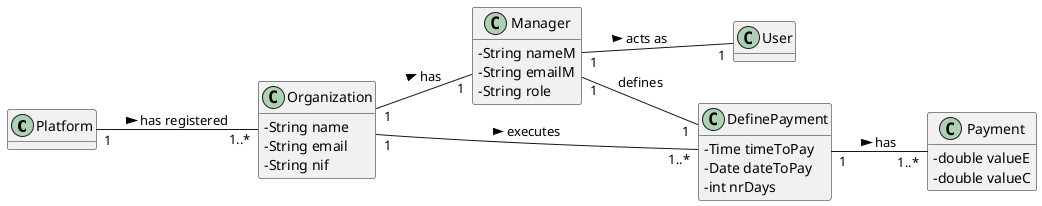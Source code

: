 @startuml
skinparam classAttributeIconSize 0
hide methods
left to right direction

class Platform{
}

class Organization {
  -String name
  -String email
  -String nif
}

class Manager {
  -String nameM
  -String emailM
  -String role
}

class User {
}

class Payment{
  -double valueE
  -double valueC
}

class DefinePayment{
  -Time timeToPay
  -Date dateToPay
  -int nrDays
  }

Platform "1" -- "1..*" Organization: has registered >
Organization "1" -- "1" Manager: has >
Organization "1" -- "1..*" DefinePayment: executes >
Manager "1" -- "1" User: acts as >
Manager "1" -- "1" DefinePayment: defines
DefinePayment "1" -- "1..*" Payment: has >

@enduml
